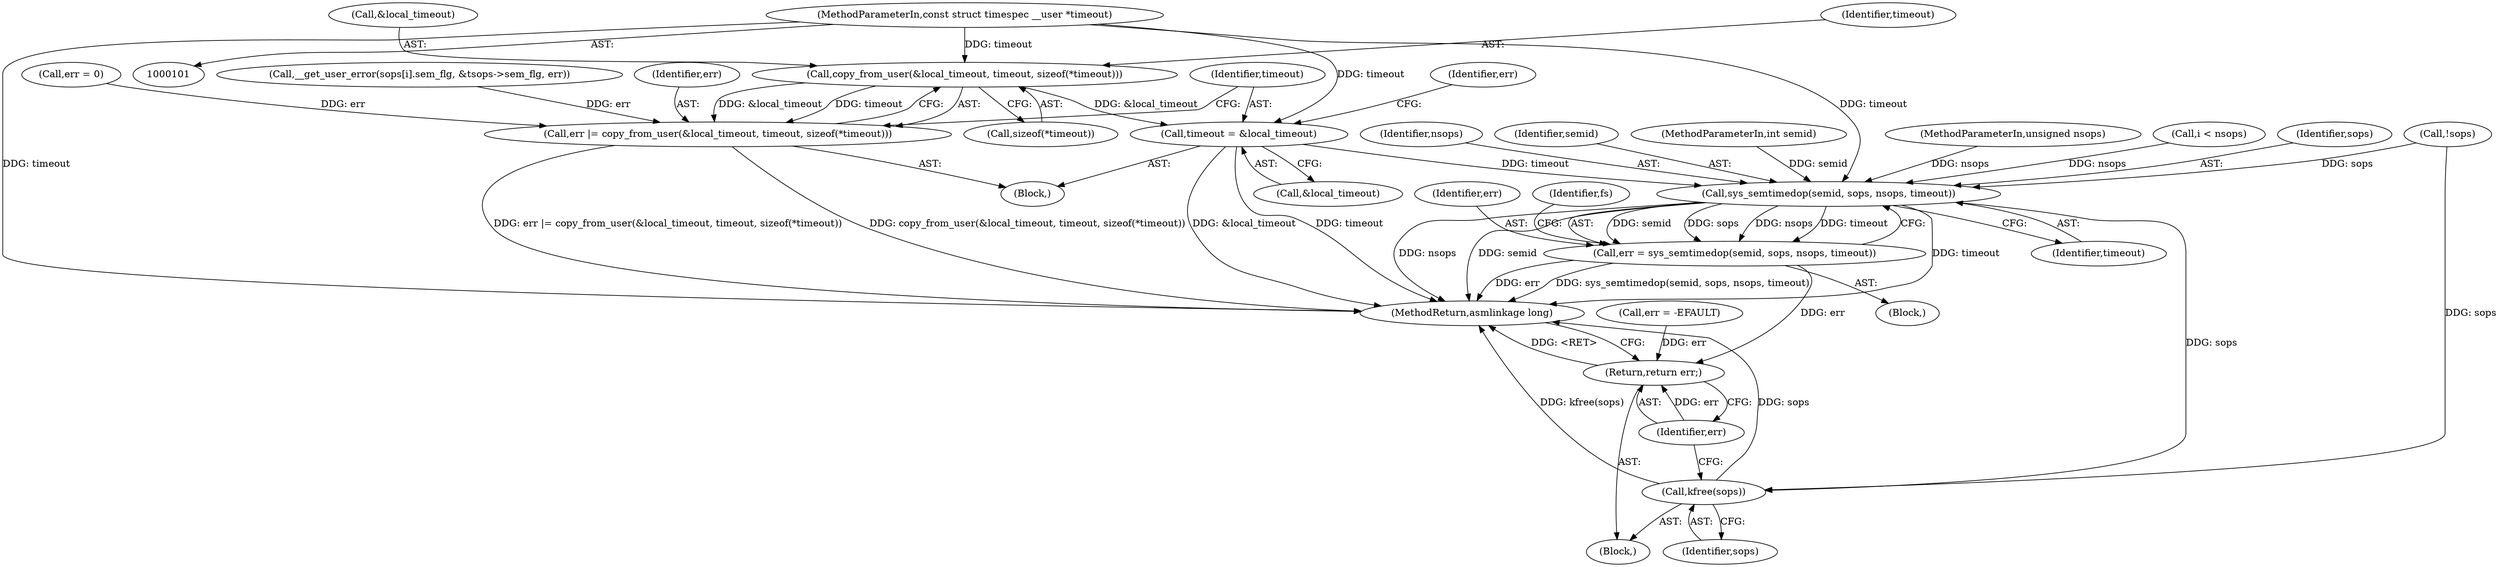 digraph "0_linux_0f22072ab50cac7983f9660d33974b45184da4f9@pointer" {
"1000105" [label="(MethodParameterIn,const struct timespec __user *timeout)"];
"1000190" [label="(Call,copy_from_user(&local_timeout, timeout, sizeof(*timeout)))"];
"1000188" [label="(Call,err |= copy_from_user(&local_timeout, timeout, sizeof(*timeout)))"];
"1000197" [label="(Call,timeout = &local_timeout)"];
"1000218" [label="(Call,sys_semtimedop(semid, sops, nsops, timeout))"];
"1000216" [label="(Call,err = sys_semtimedop(semid, sops, nsops, timeout))"];
"1000227" [label="(Return,return err;)"];
"1000225" [label="(Call,kfree(sops))"];
"1000218" [label="(Call,sys_semtimedop(semid, sops, nsops, timeout))"];
"1000226" [label="(Identifier,sops)"];
"1000194" [label="(Call,sizeof(*timeout))"];
"1000227" [label="(Return,return err;)"];
"1000217" [label="(Identifier,err)"];
"1000224" [label="(Identifier,fs)"];
"1000193" [label="(Identifier,timeout)"];
"1000104" [label="(MethodParameterIn,unsigned nsops)"];
"1000137" [label="(Call,err = 0)"];
"1000187" [label="(Block,)"];
"1000202" [label="(Identifier,err)"];
"1000172" [label="(Call,__get_user_error(sops[i].sem_flg, &tsops->sem_flg, err))"];
"1000198" [label="(Identifier,timeout)"];
"1000209" [label="(Block,)"];
"1000228" [label="(Identifier,err)"];
"1000225" [label="(Call,kfree(sops))"];
"1000190" [label="(Call,copy_from_user(&local_timeout, timeout, sizeof(*timeout)))"];
"1000144" [label="(Call,i < nsops)"];
"1000197" [label="(Call,timeout = &local_timeout)"];
"1000105" [label="(MethodParameterIn,const struct timespec __user *timeout)"];
"1000220" [label="(Identifier,sops)"];
"1000189" [label="(Identifier,err)"];
"1000221" [label="(Identifier,nsops)"];
"1000219" [label="(Identifier,semid)"];
"1000102" [label="(MethodParameterIn,int semid)"];
"1000229" [label="(MethodReturn,asmlinkage long)"];
"1000199" [label="(Call,&local_timeout)"];
"1000188" [label="(Call,err |= copy_from_user(&local_timeout, timeout, sizeof(*timeout)))"];
"1000132" [label="(Call,!sops)"];
"1000106" [label="(Block,)"];
"1000204" [label="(Call,err = -EFAULT)"];
"1000222" [label="(Identifier,timeout)"];
"1000191" [label="(Call,&local_timeout)"];
"1000216" [label="(Call,err = sys_semtimedop(semid, sops, nsops, timeout))"];
"1000105" -> "1000101"  [label="AST: "];
"1000105" -> "1000229"  [label="DDG: timeout"];
"1000105" -> "1000190"  [label="DDG: timeout"];
"1000105" -> "1000197"  [label="DDG: timeout"];
"1000105" -> "1000218"  [label="DDG: timeout"];
"1000190" -> "1000188"  [label="AST: "];
"1000190" -> "1000194"  [label="CFG: "];
"1000191" -> "1000190"  [label="AST: "];
"1000193" -> "1000190"  [label="AST: "];
"1000194" -> "1000190"  [label="AST: "];
"1000188" -> "1000190"  [label="CFG: "];
"1000190" -> "1000188"  [label="DDG: &local_timeout"];
"1000190" -> "1000188"  [label="DDG: timeout"];
"1000190" -> "1000197"  [label="DDG: &local_timeout"];
"1000188" -> "1000187"  [label="AST: "];
"1000189" -> "1000188"  [label="AST: "];
"1000198" -> "1000188"  [label="CFG: "];
"1000188" -> "1000229"  [label="DDG: copy_from_user(&local_timeout, timeout, sizeof(*timeout))"];
"1000188" -> "1000229"  [label="DDG: err |= copy_from_user(&local_timeout, timeout, sizeof(*timeout))"];
"1000172" -> "1000188"  [label="DDG: err"];
"1000137" -> "1000188"  [label="DDG: err"];
"1000197" -> "1000187"  [label="AST: "];
"1000197" -> "1000199"  [label="CFG: "];
"1000198" -> "1000197"  [label="AST: "];
"1000199" -> "1000197"  [label="AST: "];
"1000202" -> "1000197"  [label="CFG: "];
"1000197" -> "1000229"  [label="DDG: &local_timeout"];
"1000197" -> "1000229"  [label="DDG: timeout"];
"1000197" -> "1000218"  [label="DDG: timeout"];
"1000218" -> "1000216"  [label="AST: "];
"1000218" -> "1000222"  [label="CFG: "];
"1000219" -> "1000218"  [label="AST: "];
"1000220" -> "1000218"  [label="AST: "];
"1000221" -> "1000218"  [label="AST: "];
"1000222" -> "1000218"  [label="AST: "];
"1000216" -> "1000218"  [label="CFG: "];
"1000218" -> "1000229"  [label="DDG: timeout"];
"1000218" -> "1000229"  [label="DDG: nsops"];
"1000218" -> "1000229"  [label="DDG: semid"];
"1000218" -> "1000216"  [label="DDG: semid"];
"1000218" -> "1000216"  [label="DDG: sops"];
"1000218" -> "1000216"  [label="DDG: nsops"];
"1000218" -> "1000216"  [label="DDG: timeout"];
"1000102" -> "1000218"  [label="DDG: semid"];
"1000132" -> "1000218"  [label="DDG: sops"];
"1000144" -> "1000218"  [label="DDG: nsops"];
"1000104" -> "1000218"  [label="DDG: nsops"];
"1000218" -> "1000225"  [label="DDG: sops"];
"1000216" -> "1000209"  [label="AST: "];
"1000217" -> "1000216"  [label="AST: "];
"1000224" -> "1000216"  [label="CFG: "];
"1000216" -> "1000229"  [label="DDG: err"];
"1000216" -> "1000229"  [label="DDG: sys_semtimedop(semid, sops, nsops, timeout)"];
"1000216" -> "1000227"  [label="DDG: err"];
"1000227" -> "1000106"  [label="AST: "];
"1000227" -> "1000228"  [label="CFG: "];
"1000228" -> "1000227"  [label="AST: "];
"1000229" -> "1000227"  [label="CFG: "];
"1000227" -> "1000229"  [label="DDG: <RET>"];
"1000228" -> "1000227"  [label="DDG: err"];
"1000204" -> "1000227"  [label="DDG: err"];
"1000225" -> "1000106"  [label="AST: "];
"1000225" -> "1000226"  [label="CFG: "];
"1000226" -> "1000225"  [label="AST: "];
"1000228" -> "1000225"  [label="CFG: "];
"1000225" -> "1000229"  [label="DDG: kfree(sops)"];
"1000225" -> "1000229"  [label="DDG: sops"];
"1000132" -> "1000225"  [label="DDG: sops"];
}
